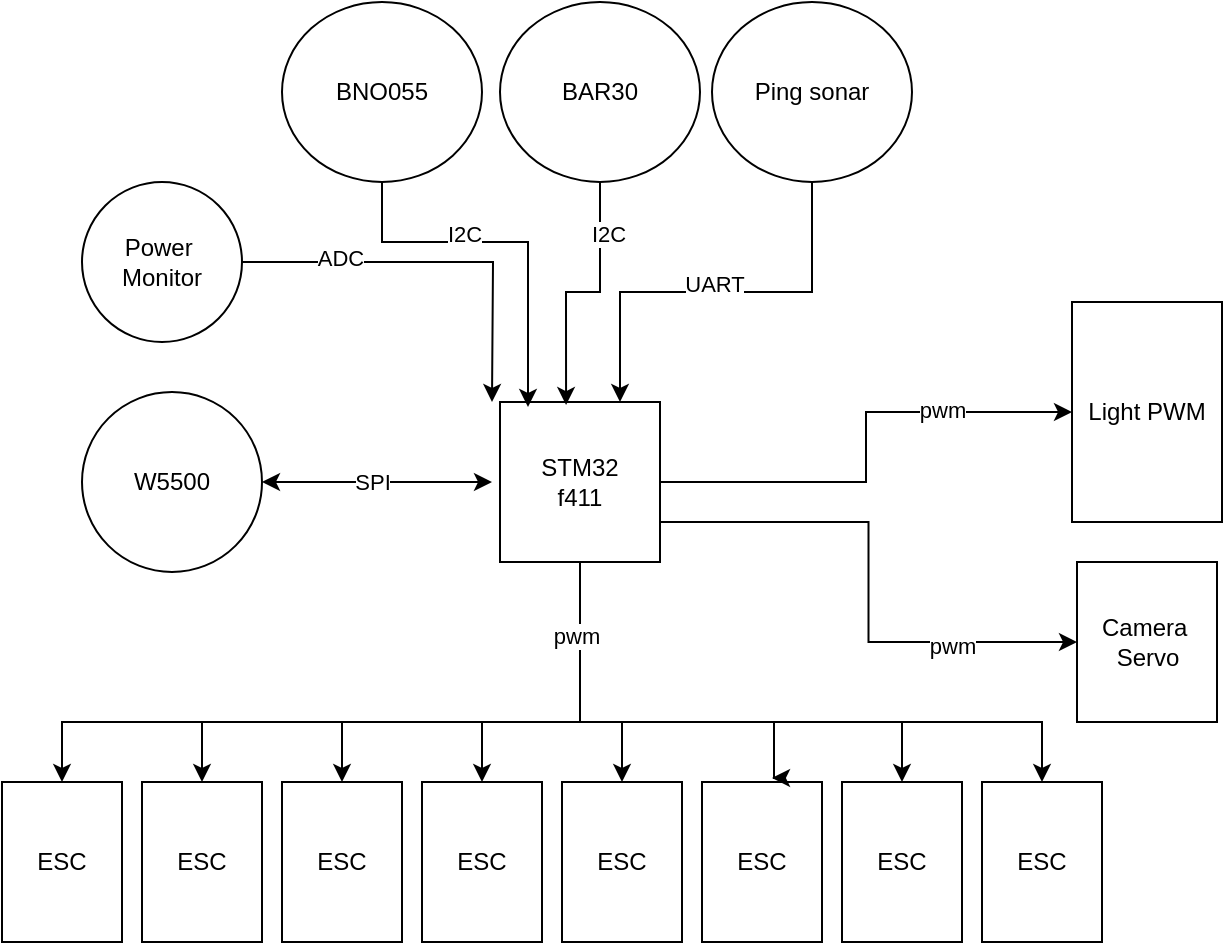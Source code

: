 <mxfile version="24.8.3">
  <diagram name="Page-1" id="X9PBxMBffp5nDMFWPqTK">
    <mxGraphModel dx="1886" dy="871" grid="1" gridSize="10" guides="1" tooltips="1" connect="1" arrows="1" fold="1" page="1" pageScale="1" pageWidth="827" pageHeight="1169" math="0" shadow="0">
      <root>
        <mxCell id="0" />
        <mxCell id="1" parent="0" />
        <mxCell id="OYaoIJAtso_ImzmjQ4X_-14" style="edgeStyle=orthogonalEdgeStyle;rounded=0;orthogonalLoop=1;jettySize=auto;html=1;exitX=0.5;exitY=1;exitDx=0;exitDy=0;entryX=0.5;entryY=0;entryDx=0;entryDy=0;" edge="1" parent="1" source="OYaoIJAtso_ImzmjQ4X_-1" target="OYaoIJAtso_ImzmjQ4X_-3">
          <mxGeometry relative="1" as="geometry">
            <Array as="points">
              <mxPoint x="414" y="490" />
              <mxPoint x="155" y="490" />
            </Array>
          </mxGeometry>
        </mxCell>
        <mxCell id="OYaoIJAtso_ImzmjQ4X_-15" style="edgeStyle=orthogonalEdgeStyle;rounded=0;orthogonalLoop=1;jettySize=auto;html=1;exitX=0.5;exitY=1;exitDx=0;exitDy=0;entryX=0.5;entryY=0;entryDx=0;entryDy=0;" edge="1" parent="1" source="OYaoIJAtso_ImzmjQ4X_-1" target="OYaoIJAtso_ImzmjQ4X_-4">
          <mxGeometry relative="1" as="geometry">
            <Array as="points">
              <mxPoint x="414" y="490" />
              <mxPoint x="225" y="490" />
            </Array>
          </mxGeometry>
        </mxCell>
        <mxCell id="OYaoIJAtso_ImzmjQ4X_-16" style="edgeStyle=orthogonalEdgeStyle;rounded=0;orthogonalLoop=1;jettySize=auto;html=1;exitX=0.5;exitY=1;exitDx=0;exitDy=0;entryX=0.5;entryY=0;entryDx=0;entryDy=0;" edge="1" parent="1" source="OYaoIJAtso_ImzmjQ4X_-1" target="OYaoIJAtso_ImzmjQ4X_-5">
          <mxGeometry relative="1" as="geometry">
            <Array as="points">
              <mxPoint x="414" y="490" />
              <mxPoint x="295" y="490" />
            </Array>
          </mxGeometry>
        </mxCell>
        <mxCell id="OYaoIJAtso_ImzmjQ4X_-17" style="edgeStyle=orthogonalEdgeStyle;rounded=0;orthogonalLoop=1;jettySize=auto;html=1;exitX=0.5;exitY=1;exitDx=0;exitDy=0;entryX=0.5;entryY=0;entryDx=0;entryDy=0;" edge="1" parent="1" source="OYaoIJAtso_ImzmjQ4X_-1" target="OYaoIJAtso_ImzmjQ4X_-6">
          <mxGeometry relative="1" as="geometry">
            <Array as="points">
              <mxPoint x="414" y="490" />
              <mxPoint x="365" y="490" />
            </Array>
          </mxGeometry>
        </mxCell>
        <mxCell id="OYaoIJAtso_ImzmjQ4X_-18" style="edgeStyle=orthogonalEdgeStyle;rounded=0;orthogonalLoop=1;jettySize=auto;html=1;exitX=0.5;exitY=1;exitDx=0;exitDy=0;entryX=0.5;entryY=0;entryDx=0;entryDy=0;" edge="1" parent="1" source="OYaoIJAtso_ImzmjQ4X_-1" target="OYaoIJAtso_ImzmjQ4X_-7">
          <mxGeometry relative="1" as="geometry">
            <Array as="points">
              <mxPoint x="414" y="490" />
              <mxPoint x="435" y="490" />
            </Array>
          </mxGeometry>
        </mxCell>
        <mxCell id="OYaoIJAtso_ImzmjQ4X_-20" style="edgeStyle=orthogonalEdgeStyle;rounded=0;orthogonalLoop=1;jettySize=auto;html=1;exitX=0.5;exitY=1;exitDx=0;exitDy=0;entryX=0.5;entryY=0;entryDx=0;entryDy=0;" edge="1" parent="1" source="OYaoIJAtso_ImzmjQ4X_-1" target="OYaoIJAtso_ImzmjQ4X_-9">
          <mxGeometry relative="1" as="geometry">
            <Array as="points">
              <mxPoint x="414" y="490" />
              <mxPoint x="575" y="490" />
            </Array>
          </mxGeometry>
        </mxCell>
        <mxCell id="OYaoIJAtso_ImzmjQ4X_-21" style="edgeStyle=orthogonalEdgeStyle;rounded=0;orthogonalLoop=1;jettySize=auto;html=1;exitX=0.5;exitY=1;exitDx=0;exitDy=0;entryX=0.5;entryY=0;entryDx=0;entryDy=0;" edge="1" parent="1" source="OYaoIJAtso_ImzmjQ4X_-1" target="OYaoIJAtso_ImzmjQ4X_-10">
          <mxGeometry relative="1" as="geometry">
            <Array as="points">
              <mxPoint x="414" y="490" />
              <mxPoint x="645" y="490" />
            </Array>
          </mxGeometry>
        </mxCell>
        <mxCell id="OYaoIJAtso_ImzmjQ4X_-23" style="edgeStyle=orthogonalEdgeStyle;rounded=0;orthogonalLoop=1;jettySize=auto;html=1;exitX=1;exitY=0.5;exitDx=0;exitDy=0;entryX=0;entryY=0.5;entryDx=0;entryDy=0;" edge="1" parent="1" source="OYaoIJAtso_ImzmjQ4X_-1" target="OYaoIJAtso_ImzmjQ4X_-22">
          <mxGeometry relative="1" as="geometry" />
        </mxCell>
        <mxCell id="OYaoIJAtso_ImzmjQ4X_-32" value="pwm" style="edgeLabel;html=1;align=center;verticalAlign=middle;resizable=0;points=[];" vertex="1" connectable="0" parent="OYaoIJAtso_ImzmjQ4X_-23">
          <mxGeometry x="0.461" y="1" relative="1" as="geometry">
            <mxPoint as="offset" />
          </mxGeometry>
        </mxCell>
        <mxCell id="OYaoIJAtso_ImzmjQ4X_-26" style="edgeStyle=orthogonalEdgeStyle;rounded=0;orthogonalLoop=1;jettySize=auto;html=1;exitX=1;exitY=0.75;exitDx=0;exitDy=0;" edge="1" parent="1" source="OYaoIJAtso_ImzmjQ4X_-1" target="OYaoIJAtso_ImzmjQ4X_-24">
          <mxGeometry relative="1" as="geometry" />
        </mxCell>
        <mxCell id="OYaoIJAtso_ImzmjQ4X_-33" value="pwm" style="edgeLabel;html=1;align=center;verticalAlign=middle;resizable=0;points=[];" vertex="1" connectable="0" parent="OYaoIJAtso_ImzmjQ4X_-26">
          <mxGeometry x="0.534" y="-2" relative="1" as="geometry">
            <mxPoint as="offset" />
          </mxGeometry>
        </mxCell>
        <mxCell id="OYaoIJAtso_ImzmjQ4X_-1" value="STM32&lt;div&gt;f411&lt;/div&gt;" style="whiteSpace=wrap;html=1;aspect=fixed;" vertex="1" parent="1">
          <mxGeometry x="374" y="330" width="80" height="80" as="geometry" />
        </mxCell>
        <mxCell id="OYaoIJAtso_ImzmjQ4X_-3" value="ESC" style="rounded=0;whiteSpace=wrap;html=1;" vertex="1" parent="1">
          <mxGeometry x="125" y="520" width="60" height="80" as="geometry" />
        </mxCell>
        <mxCell id="OYaoIJAtso_ImzmjQ4X_-4" value="ESC" style="rounded=0;whiteSpace=wrap;html=1;" vertex="1" parent="1">
          <mxGeometry x="195" y="520" width="60" height="80" as="geometry" />
        </mxCell>
        <mxCell id="OYaoIJAtso_ImzmjQ4X_-5" value="ESC" style="rounded=0;whiteSpace=wrap;html=1;" vertex="1" parent="1">
          <mxGeometry x="265" y="520" width="60" height="80" as="geometry" />
        </mxCell>
        <mxCell id="OYaoIJAtso_ImzmjQ4X_-6" value="ESC" style="rounded=0;whiteSpace=wrap;html=1;" vertex="1" parent="1">
          <mxGeometry x="335" y="520" width="60" height="80" as="geometry" />
        </mxCell>
        <mxCell id="OYaoIJAtso_ImzmjQ4X_-7" value="ESC" style="rounded=0;whiteSpace=wrap;html=1;" vertex="1" parent="1">
          <mxGeometry x="405" y="520" width="60" height="80" as="geometry" />
        </mxCell>
        <mxCell id="OYaoIJAtso_ImzmjQ4X_-8" value="ESC" style="rounded=0;whiteSpace=wrap;html=1;" vertex="1" parent="1">
          <mxGeometry x="475" y="520" width="60" height="80" as="geometry" />
        </mxCell>
        <mxCell id="OYaoIJAtso_ImzmjQ4X_-9" value="ESC" style="rounded=0;whiteSpace=wrap;html=1;" vertex="1" parent="1">
          <mxGeometry x="545" y="520" width="60" height="80" as="geometry" />
        </mxCell>
        <mxCell id="OYaoIJAtso_ImzmjQ4X_-10" value="ESC" style="rounded=0;whiteSpace=wrap;html=1;" vertex="1" parent="1">
          <mxGeometry x="615" y="520" width="60" height="80" as="geometry" />
        </mxCell>
        <mxCell id="OYaoIJAtso_ImzmjQ4X_-19" style="edgeStyle=orthogonalEdgeStyle;rounded=0;orthogonalLoop=1;jettySize=auto;html=1;exitX=0.5;exitY=1;exitDx=0;exitDy=0;" edge="1" parent="1" source="OYaoIJAtso_ImzmjQ4X_-1">
          <mxGeometry relative="1" as="geometry">
            <mxPoint x="510" y="518" as="targetPoint" />
            <Array as="points">
              <mxPoint x="414" y="490" />
              <mxPoint x="511" y="490" />
            </Array>
          </mxGeometry>
        </mxCell>
        <mxCell id="OYaoIJAtso_ImzmjQ4X_-34" value="pwm" style="edgeLabel;html=1;align=center;verticalAlign=middle;resizable=0;points=[];" vertex="1" connectable="0" parent="OYaoIJAtso_ImzmjQ4X_-19">
          <mxGeometry x="-0.639" y="-2" relative="1" as="geometry">
            <mxPoint as="offset" />
          </mxGeometry>
        </mxCell>
        <mxCell id="OYaoIJAtso_ImzmjQ4X_-22" value="Light PWM" style="rounded=0;whiteSpace=wrap;html=1;" vertex="1" parent="1">
          <mxGeometry x="660" y="280" width="75" height="110" as="geometry" />
        </mxCell>
        <mxCell id="OYaoIJAtso_ImzmjQ4X_-24" value="Camera&amp;nbsp;&lt;div&gt;Servo&lt;/div&gt;" style="rounded=0;whiteSpace=wrap;html=1;" vertex="1" parent="1">
          <mxGeometry x="662.5" y="410" width="70" height="80" as="geometry" />
        </mxCell>
        <mxCell id="OYaoIJAtso_ImzmjQ4X_-27" value="BNO055" style="ellipse;whiteSpace=wrap;html=1;" vertex="1" parent="1">
          <mxGeometry x="265" y="130" width="100" height="90" as="geometry" />
        </mxCell>
        <mxCell id="OYaoIJAtso_ImzmjQ4X_-30" style="edgeStyle=orthogonalEdgeStyle;rounded=0;orthogonalLoop=1;jettySize=auto;html=1;exitX=1;exitY=0.5;exitDx=0;exitDy=0;startArrow=classic;startFill=1;" edge="1" parent="1" source="OYaoIJAtso_ImzmjQ4X_-29">
          <mxGeometry relative="1" as="geometry">
            <mxPoint x="370" y="370" as="targetPoint" />
          </mxGeometry>
        </mxCell>
        <mxCell id="OYaoIJAtso_ImzmjQ4X_-35" value="SPI" style="edgeLabel;html=1;align=center;verticalAlign=middle;resizable=0;points=[];" vertex="1" connectable="0" parent="OYaoIJAtso_ImzmjQ4X_-30">
          <mxGeometry x="-0.048" relative="1" as="geometry">
            <mxPoint as="offset" />
          </mxGeometry>
        </mxCell>
        <mxCell id="OYaoIJAtso_ImzmjQ4X_-29" value="W5500" style="ellipse;whiteSpace=wrap;html=1;" vertex="1" parent="1">
          <mxGeometry x="165" y="325" width="90" height="90" as="geometry" />
        </mxCell>
        <mxCell id="OYaoIJAtso_ImzmjQ4X_-38" value="Power&amp;nbsp;&lt;div&gt;Monitor&lt;/div&gt;" style="ellipse;whiteSpace=wrap;html=1;" vertex="1" parent="1">
          <mxGeometry x="165" y="220" width="80" height="80" as="geometry" />
        </mxCell>
        <mxCell id="OYaoIJAtso_ImzmjQ4X_-39" style="edgeStyle=orthogonalEdgeStyle;rounded=0;orthogonalLoop=1;jettySize=auto;html=1;exitX=1;exitY=0.5;exitDx=0;exitDy=0;" edge="1" parent="1" source="OYaoIJAtso_ImzmjQ4X_-38">
          <mxGeometry relative="1" as="geometry">
            <mxPoint x="370" y="330" as="targetPoint" />
          </mxGeometry>
        </mxCell>
        <mxCell id="OYaoIJAtso_ImzmjQ4X_-40" value="ADC" style="edgeLabel;html=1;align=center;verticalAlign=middle;resizable=0;points=[];" vertex="1" connectable="0" parent="OYaoIJAtso_ImzmjQ4X_-39">
          <mxGeometry x="-0.506" y="2" relative="1" as="geometry">
            <mxPoint as="offset" />
          </mxGeometry>
        </mxCell>
        <mxCell id="OYaoIJAtso_ImzmjQ4X_-42" value="BAR30" style="ellipse;whiteSpace=wrap;html=1;" vertex="1" parent="1">
          <mxGeometry x="374" y="130" width="100" height="90" as="geometry" />
        </mxCell>
        <mxCell id="OYaoIJAtso_ImzmjQ4X_-43" style="edgeStyle=orthogonalEdgeStyle;rounded=0;orthogonalLoop=1;jettySize=auto;html=1;exitX=0.5;exitY=1;exitDx=0;exitDy=0;entryX=0.175;entryY=0.031;entryDx=0;entryDy=0;entryPerimeter=0;" edge="1" parent="1" source="OYaoIJAtso_ImzmjQ4X_-27" target="OYaoIJAtso_ImzmjQ4X_-1">
          <mxGeometry relative="1" as="geometry">
            <Array as="points">
              <mxPoint x="315" y="250" />
              <mxPoint x="388" y="250" />
            </Array>
          </mxGeometry>
        </mxCell>
        <mxCell id="OYaoIJAtso_ImzmjQ4X_-44" value="I2C" style="edgeLabel;html=1;align=center;verticalAlign=middle;resizable=0;points=[];" vertex="1" connectable="0" parent="OYaoIJAtso_ImzmjQ4X_-43">
          <mxGeometry x="-0.234" y="4" relative="1" as="geometry">
            <mxPoint as="offset" />
          </mxGeometry>
        </mxCell>
        <mxCell id="OYaoIJAtso_ImzmjQ4X_-45" style="edgeStyle=orthogonalEdgeStyle;rounded=0;orthogonalLoop=1;jettySize=auto;html=1;exitX=0.5;exitY=1;exitDx=0;exitDy=0;entryX=0.413;entryY=0.019;entryDx=0;entryDy=0;entryPerimeter=0;" edge="1" parent="1" source="OYaoIJAtso_ImzmjQ4X_-42" target="OYaoIJAtso_ImzmjQ4X_-1">
          <mxGeometry relative="1" as="geometry" />
        </mxCell>
        <mxCell id="OYaoIJAtso_ImzmjQ4X_-46" value="I2C" style="edgeLabel;html=1;align=center;verticalAlign=middle;resizable=0;points=[];" vertex="1" connectable="0" parent="OYaoIJAtso_ImzmjQ4X_-45">
          <mxGeometry x="-0.595" y="4" relative="1" as="geometry">
            <mxPoint as="offset" />
          </mxGeometry>
        </mxCell>
        <mxCell id="OYaoIJAtso_ImzmjQ4X_-48" style="edgeStyle=orthogonalEdgeStyle;rounded=0;orthogonalLoop=1;jettySize=auto;html=1;exitX=0.5;exitY=1;exitDx=0;exitDy=0;entryX=0.75;entryY=0;entryDx=0;entryDy=0;" edge="1" parent="1" source="OYaoIJAtso_ImzmjQ4X_-47" target="OYaoIJAtso_ImzmjQ4X_-1">
          <mxGeometry relative="1" as="geometry" />
        </mxCell>
        <mxCell id="OYaoIJAtso_ImzmjQ4X_-49" value="UART" style="edgeLabel;html=1;align=center;verticalAlign=middle;resizable=0;points=[];" vertex="1" connectable="0" parent="OYaoIJAtso_ImzmjQ4X_-48">
          <mxGeometry x="0.01" y="-4" relative="1" as="geometry">
            <mxPoint as="offset" />
          </mxGeometry>
        </mxCell>
        <mxCell id="OYaoIJAtso_ImzmjQ4X_-47" value="Ping sonar" style="ellipse;whiteSpace=wrap;html=1;" vertex="1" parent="1">
          <mxGeometry x="480" y="130" width="100" height="90" as="geometry" />
        </mxCell>
      </root>
    </mxGraphModel>
  </diagram>
</mxfile>

